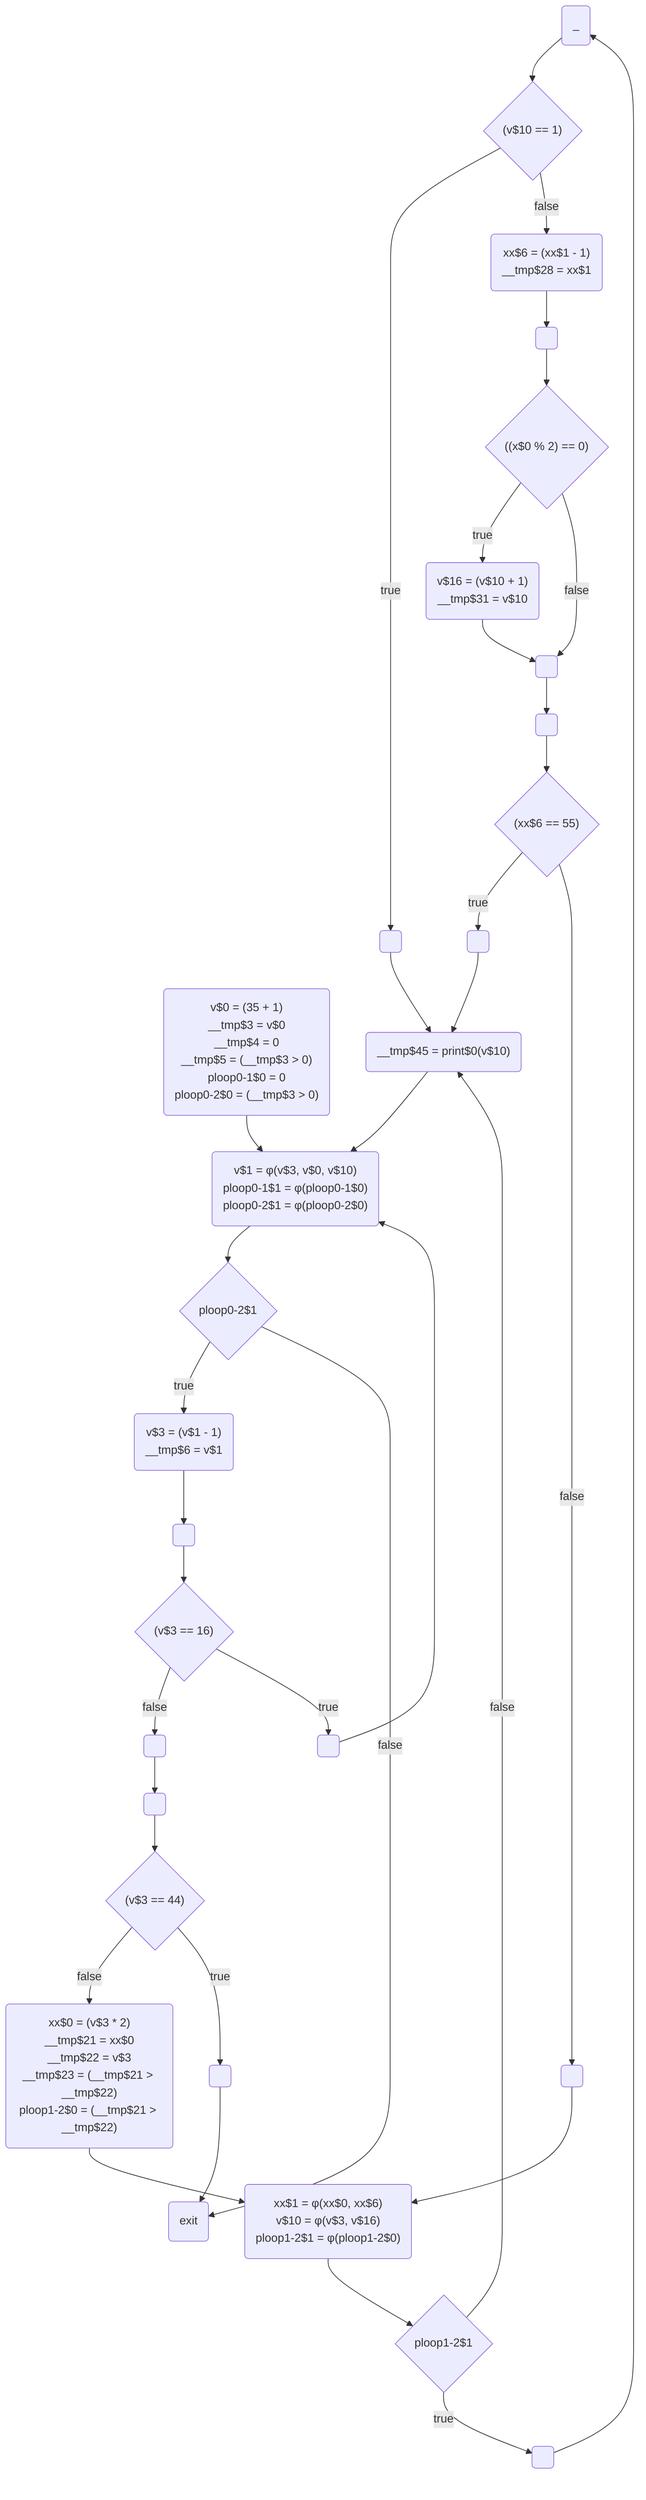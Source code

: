 flowchart TD
	if_cond$45("_")
	cond$38{"(v$3 == 44)"}
	if_cond$33(" ")
	if_true$39(" ")
	if_true$52("v$16 = (v$10 + 1)<br>__tmp$31 = v$10")
	while_body$44(" ")
	while_start$30("v$1 = φ(v$3, v$0, v$10)<br>ploop0-1$1 = φ(ploop0-1$0)<br>ploop0-2$1 = φ(ploop0-2$0)")
	if_true$47(" ")
	if_true$35(" ")
	cond$31{"ploop0-2$1"}
	while_body$32("v$3 = (v$1 - 1)<br>__tmp$6 = v$1")
	cond$46{"(v$10 == 1)"}
	if_cond$37(" ")
	if_merged$36(" ")
	cond$55{"(xx$6 == 55)"}
	cond$51{"((x$0 % 2) == 0)"}
	if_cond$54(" ")
	while_exit$40("exit")
	if_merged$49("xx$6 = (xx$1 - 1)<br>__tmp$28 = xx$1")
	if_cond$50(" ")
	if_merged$41("xx$0 = (v$3 * 2)<br>__tmp$21 = xx$0<br>__tmp$22 = v$3<br>__tmp$23 = (__tmp$21 > __tmp$22)<br>ploop1-2$0 = (__tmp$21 > __tmp$22)")
	if_true$56(" ")
	entry$29("v$0 = (35 + 1)<br>__tmp$3 = v$0<br>__tmp$4 = 0<br>__tmp$5 = (__tmp$3 > 0)<br>ploop0-1$0 = 0<br>ploop0-2$0 = (__tmp$3 > 0)")
	while_exit$48("__tmp$45 = print$0(v$10)")
	cond$43{"ploop1-2$1"}
	cond$34{"(v$3 == 16)"}
	while_start$42("xx$1 = φ(xx$0, xx$6)<br>v$10 = φ(v$3, v$16)<br>ploop1-2$1 = φ(ploop1-2$0)")
	if_merged$53(" ")
	if_merged$57(" ")
	if_cond$45 -->  cond$46
	cond$34 --> |"false"| if_merged$36
	if_merged$57 -->  while_start$42
	cond$31 --> |"true"| while_body$32
	if_true$39 -->  while_exit$40
	if_cond$50 -->  cond$51
	while_body$44 -->  if_cond$45
	entry$29 -->  while_start$30
	if_cond$54 -->  cond$55
	cond$38 --> |"false"| if_merged$41
	if_true$47 -->  while_exit$48
	while_start$42 -->  cond$43
	cond$46 --> |"true"| if_true$47
	cond$34 --> |"true"| if_true$35
	if_cond$37 -->  cond$38
	cond$43 --> |"true"| while_body$44
	if_merged$49 -->  if_cond$50
	cond$38 --> |"true"| if_true$39
	if_true$52 -->  if_merged$53
	cond$43 --> |"false"| while_exit$48
	if_merged$41 -->  while_start$42
	cond$55 --> |"true"| if_true$56
	cond$51 --> |"true"| if_true$52
	if_true$35 -->  while_start$30
	if_merged$53 -->  if_cond$54
	if_merged$36 -->  if_cond$37
	cond$31 --> |"false"| while_exit$40
	while_start$30 -->  cond$31
	cond$51 --> |"false"| if_merged$53
	if_cond$33 -->  cond$34
	while_body$32 -->  if_cond$33
	while_exit$48 -->  while_start$30
	cond$55 --> |"false"| if_merged$57
	if_true$56 -->  while_exit$48
	cond$46 --> |"false"| if_merged$49